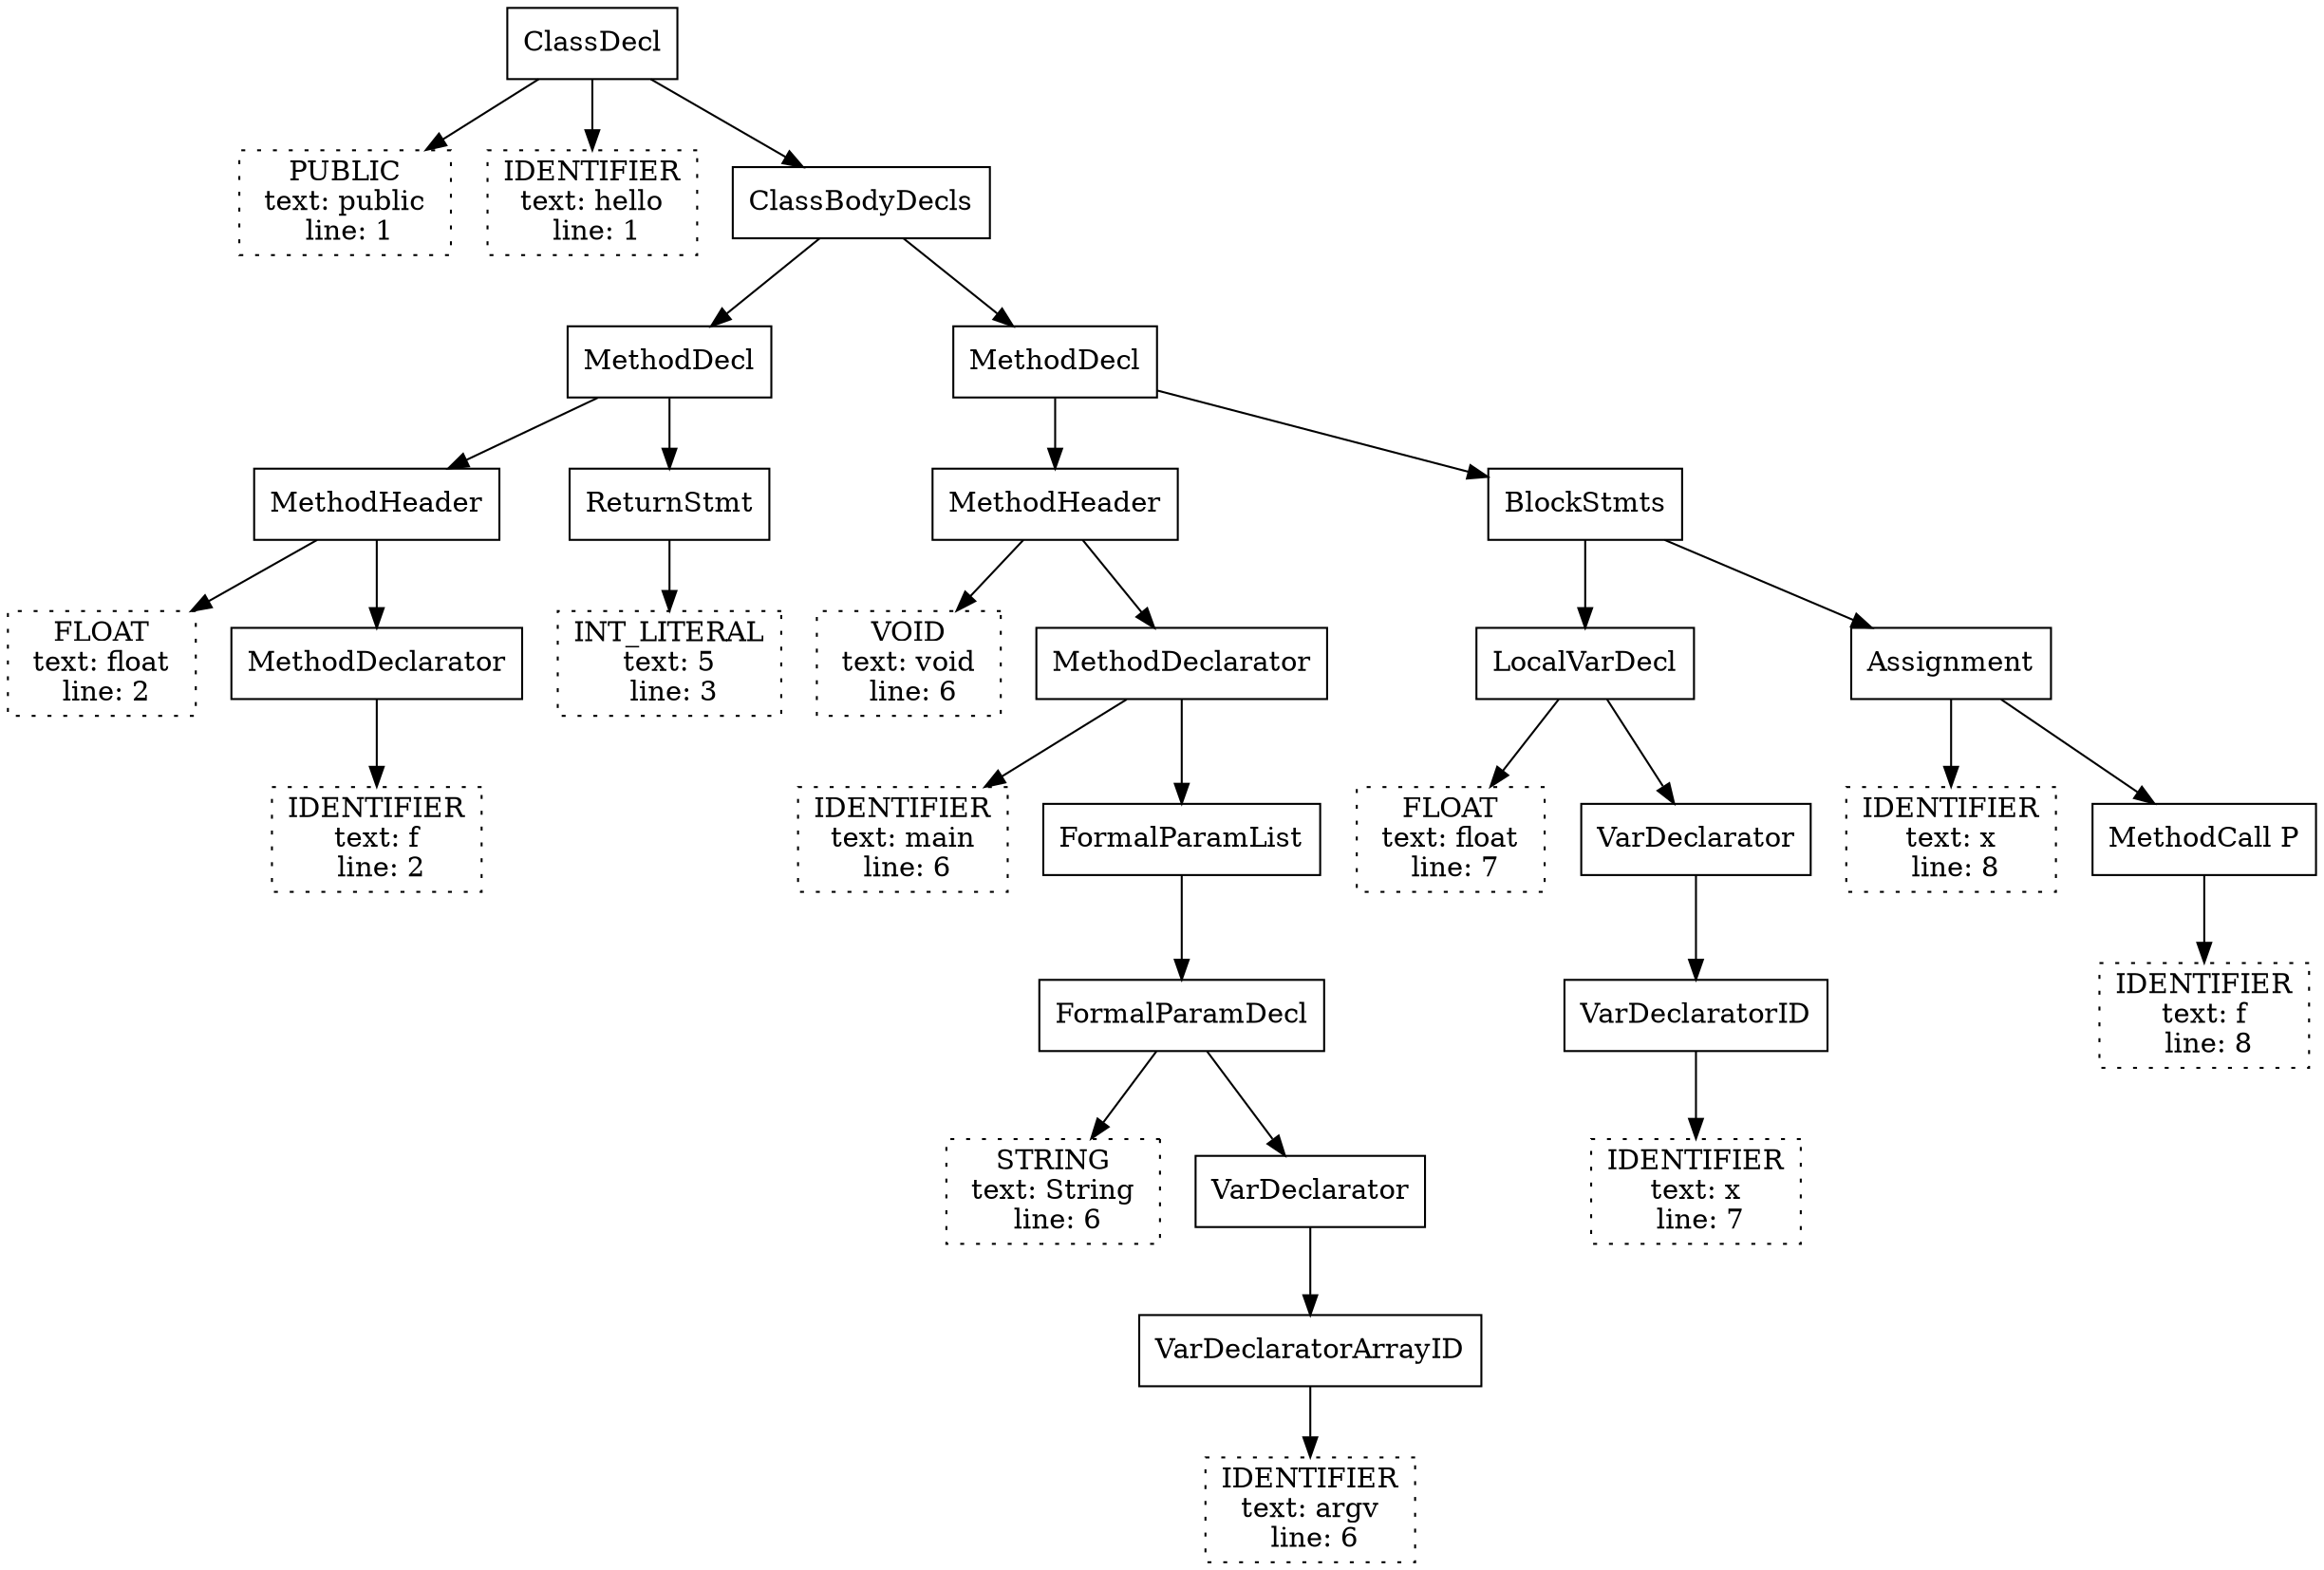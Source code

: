 digraph {
	N0 [shape=rectangle label=<ClassDecl>]
	N1 [shape=rectangle style=dotted label=<PUBLIC<br/> text: public <br/> line: 1>]
	N0 -> N1
	N2 [shape=rectangle style=dotted label=<IDENTIFIER<br/> text: hello <br/> line: 1>]
	N0 -> N2
	N3 [shape=rectangle label=<ClassBodyDecls>]
	N0 -> N3
	N4 [shape=rectangle label=<MethodDecl>]
	N3 -> N4
	N5 [shape=rectangle label=<MethodHeader>]
	N4 -> N5
	N6 [shape=rectangle style=dotted label=<FLOAT<br/> text: float <br/> line: 2>]
	N5 -> N6
	N7 [shape=rectangle label=<MethodDeclarator>]
	N5 -> N7
	N8 [shape=rectangle style=dotted label=<IDENTIFIER<br/> text: f <br/> line: 2>]
	N7 -> N8
	N10 [shape=rectangle label=<ReturnStmt>]
	N4 -> N10
	N11 [shape=rectangle style=dotted label=<INT_LITERAL<br/> text: 5 <br/> line: 3>]
	N10 -> N11
	N12 [shape=rectangle label=<MethodDecl>]
	N3 -> N12
	N13 [shape=rectangle label=<MethodHeader>]
	N12 -> N13
	N14 [shape=rectangle style=dotted label=<VOID<br/> text: void <br/> line: 6>]
	N13 -> N14
	N15 [shape=rectangle label=<MethodDeclarator>]
	N13 -> N15
	N16 [shape=rectangle style=dotted label=<IDENTIFIER<br/> text: main <br/> line: 6>]
	N15 -> N16
	N17 [shape=rectangle label=<FormalParamList>]
	N15 -> N17
	N18 [shape=rectangle label=<FormalParamDecl>]
	N17 -> N18
	N19 [shape=rectangle style=dotted label=<STRING<br/> text: String <br/> line: 6>]
	N18 -> N19
	N20 [shape=rectangle label=<VarDeclarator>]
	N18 -> N20
	N21 [shape=rectangle label=<VarDeclaratorArrayID>]
	N20 -> N21
	N22 [shape=rectangle style=dotted label=<IDENTIFIER<br/> text: argv <br/> line: 6>]
	N21 -> N22
	N23 [shape=rectangle label=<BlockStmts>]
	N12 -> N23
	N24 [shape=rectangle label=<LocalVarDecl>]
	N23 -> N24
	N25 [shape=rectangle style=dotted label=<FLOAT<br/> text: float <br/> line: 7>]
	N24 -> N25
	N26 [shape=rectangle label=<VarDeclarator>]
	N24 -> N26
	N27 [shape=rectangle label=<VarDeclaratorID>]
	N26 -> N27
	N28 [shape=rectangle style=dotted label=<IDENTIFIER<br/> text: x <br/> line: 7>]
	N27 -> N28
	N29 [shape=rectangle label=<Assignment>]
	N23 -> N29
	N30 [shape=rectangle style=dotted label=<IDENTIFIER<br/> text: x <br/> line: 8>]
	N29 -> N30
	N31 [shape=rectangle label=<MethodCall P>]
	N29 -> N31
	N32 [shape=rectangle style=dotted label=<IDENTIFIER<br/> text: f <br/> line: 8>]
	N31 -> N32
}
